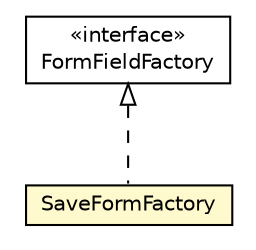 #!/usr/local/bin/dot
#
# Class diagram 
# Generated by UMLGraph version R5_6-24-gf6e263 (http://www.umlgraph.org/)
#

digraph G {
	edge [fontname="Helvetica",fontsize=10,labelfontname="Helvetica",labelfontsize=10];
	node [fontname="Helvetica",fontsize=10,shape=plaintext];
	nodesep=0.25;
	ranksep=0.5;
	// org.universAAL.ucc.configuration.view.SaveFormFactory
	c7179202 [label=<<table title="org.universAAL.ucc.configuration.view.SaveFormFactory" border="0" cellborder="1" cellspacing="0" cellpadding="2" port="p" bgcolor="lemonChiffon" href="./SaveFormFactory.html">
		<tr><td><table border="0" cellspacing="0" cellpadding="1">
<tr><td align="center" balign="center"> SaveFormFactory </td></tr>
		</table></td></tr>
		</table>>, URL="./SaveFormFactory.html", fontname="Helvetica", fontcolor="black", fontsize=10.0];
	//org.universAAL.ucc.configuration.view.SaveFormFactory implements com.vaadin.ui.FormFieldFactory
	c7179278:p -> c7179202:p [dir=back,arrowtail=empty,style=dashed];
	// com.vaadin.ui.FormFieldFactory
	c7179278 [label=<<table title="com.vaadin.ui.FormFieldFactory" border="0" cellborder="1" cellspacing="0" cellpadding="2" port="p" href="http://java.sun.com/j2se/1.4.2/docs/api/com/vaadin/ui/FormFieldFactory.html">
		<tr><td><table border="0" cellspacing="0" cellpadding="1">
<tr><td align="center" balign="center"> &#171;interface&#187; </td></tr>
<tr><td align="center" balign="center"> FormFieldFactory </td></tr>
		</table></td></tr>
		</table>>, URL="http://java.sun.com/j2se/1.4.2/docs/api/com/vaadin/ui/FormFieldFactory.html", fontname="Helvetica", fontcolor="black", fontsize=10.0];
}

